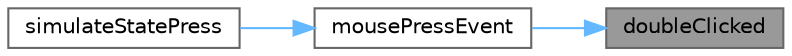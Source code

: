 digraph "doubleClicked"
{
 // LATEX_PDF_SIZE
  bgcolor="transparent";
  edge [fontname=Helvetica,fontsize=10,labelfontname=Helvetica,labelfontsize=10];
  node [fontname=Helvetica,fontsize=10,shape=box,height=0.2,width=0.4];
  rankdir="RL";
  Node1 [id="Node000001",label="doubleClicked",height=0.2,width=0.4,color="gray40", fillcolor="grey60", style="filled", fontcolor="black",tooltip="双击事件"];
  Node1 -> Node2 [id="edge1_Node000001_Node000002",dir="back",color="steelblue1",style="solid",tooltip=" "];
  Node2 [id="Node000002",label="mousePressEvent",height=0.2,width=0.4,color="grey40", fillcolor="white", style="filled",URL="$class_interactive_button_base.html#a7523c71b2bf60975302287ec8923f80e",tooltip="鼠标按下事件"];
  Node2 -> Node3 [id="edge2_Node000002_Node000003",dir="back",color="steelblue1",style="solid",tooltip=" "];
  Node3 [id="Node000003",label="simulateStatePress",height=0.2,width=0.4,color="grey40", fillcolor="white", style="filled",URL="$class_interactive_button_base.html#a36feb440c8c3ad3d14be7e3bc6783216",tooltip="模拟按下状态"];
}
